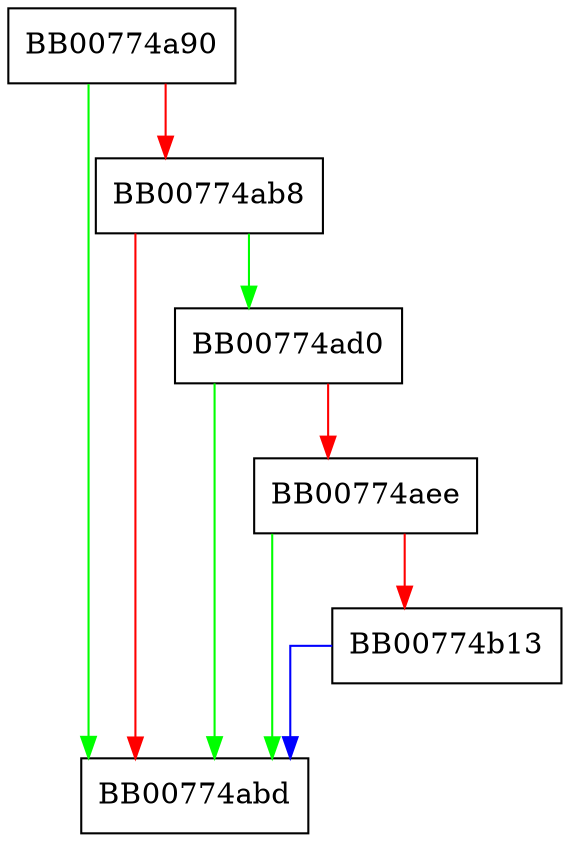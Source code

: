 digraph ossl_load_builtin_compressions {
  node [shape="box"];
  graph [splines=ortho];
  BB00774a90 -> BB00774abd [color="green"];
  BB00774a90 -> BB00774ab8 [color="red"];
  BB00774ab8 -> BB00774ad0 [color="green"];
  BB00774ab8 -> BB00774abd [color="red"];
  BB00774ad0 -> BB00774abd [color="green"];
  BB00774ad0 -> BB00774aee [color="red"];
  BB00774aee -> BB00774abd [color="green"];
  BB00774aee -> BB00774b13 [color="red"];
  BB00774b13 -> BB00774abd [color="blue"];
}
